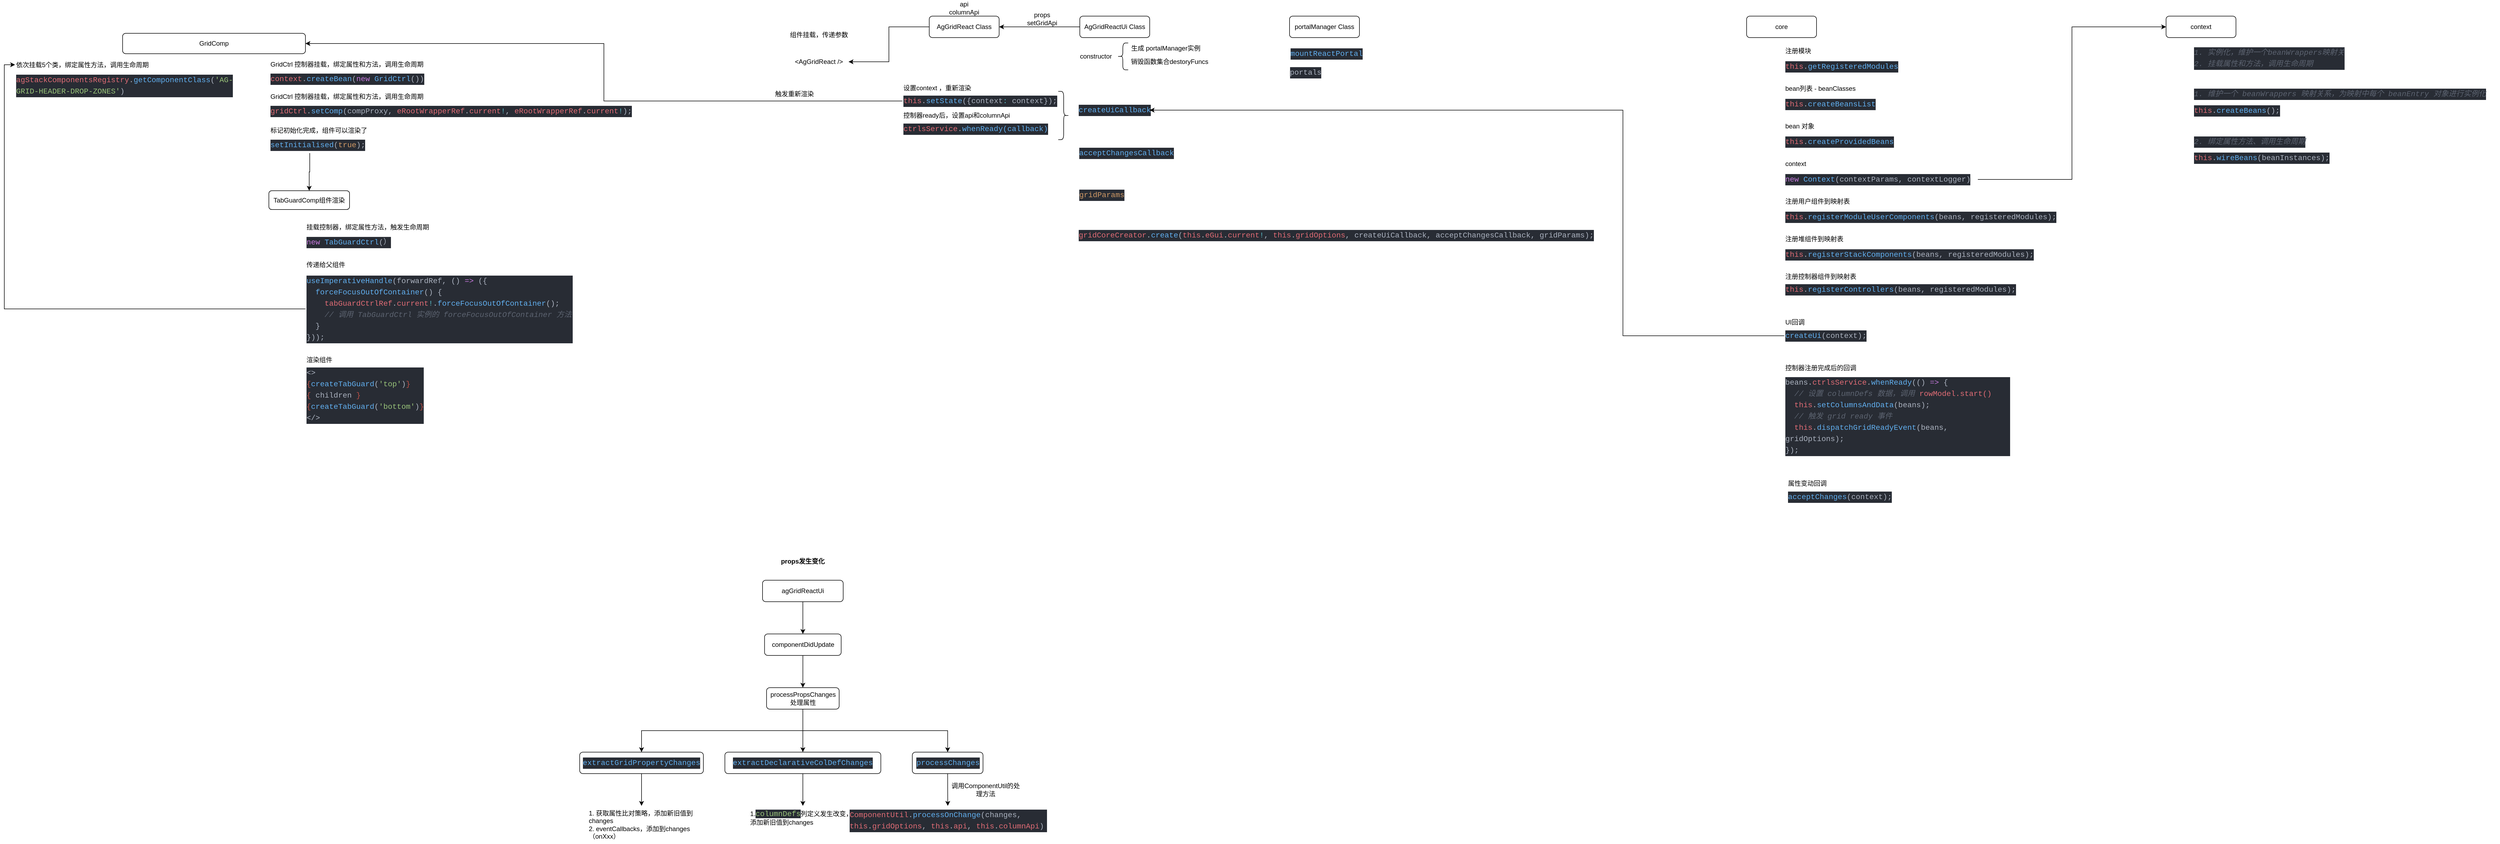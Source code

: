 <mxfile version="20.0.4" type="github">
  <diagram id="kPlVngTC4E1ux1yeD-od" name="第 1 页">
    <mxGraphModel dx="2490" dy="591" grid="1" gridSize="10" guides="1" tooltips="1" connect="1" arrows="1" fold="1" page="1" pageScale="1" pageWidth="827" pageHeight="1169" math="0" shadow="0">
      <root>
        <mxCell id="0" />
        <mxCell id="1" parent="0" />
        <mxCell id="kSlolGZmXo0k-QizPRNo-1" value="&amp;lt;AgGridReact /&amp;gt;" style="text;html=1;strokeColor=none;fillColor=none;align=center;verticalAlign=middle;whiteSpace=wrap;rounded=0;" parent="1" vertex="1">
          <mxGeometry x="70" y="110" width="110" height="30" as="geometry" />
        </mxCell>
        <mxCell id="kSlolGZmXo0k-QizPRNo-2" value="组件挂载，传递参数" style="text;html=1;strokeColor=none;fillColor=none;align=center;verticalAlign=middle;whiteSpace=wrap;rounded=0;" parent="1" vertex="1">
          <mxGeometry x="65" y="60" width="120" height="30" as="geometry" />
        </mxCell>
        <mxCell id="kSlolGZmXo0k-QizPRNo-5" style="edgeStyle=orthogonalEdgeStyle;rounded=0;orthogonalLoop=1;jettySize=auto;html=1;exitX=0;exitY=0.5;exitDx=0;exitDy=0;entryX=1;entryY=0.5;entryDx=0;entryDy=0;" parent="1" source="kSlolGZmXo0k-QizPRNo-3" target="kSlolGZmXo0k-QizPRNo-1" edge="1">
          <mxGeometry relative="1" as="geometry" />
        </mxCell>
        <mxCell id="kSlolGZmXo0k-QizPRNo-3" value="AgGridReact Class" style="rounded=1;whiteSpace=wrap;html=1;" parent="1" vertex="1">
          <mxGeometry x="330" y="40" width="130" height="40" as="geometry" />
        </mxCell>
        <mxCell id="kSlolGZmXo0k-QizPRNo-6" style="edgeStyle=orthogonalEdgeStyle;rounded=0;orthogonalLoop=1;jettySize=auto;html=1;exitX=0;exitY=0.5;exitDx=0;exitDy=0;entryX=1;entryY=0.5;entryDx=0;entryDy=0;" parent="1" source="kSlolGZmXo0k-QizPRNo-4" target="kSlolGZmXo0k-QizPRNo-3" edge="1">
          <mxGeometry relative="1" as="geometry">
            <mxPoint x="470" y="60" as="targetPoint" />
          </mxGeometry>
        </mxCell>
        <mxCell id="kSlolGZmXo0k-QizPRNo-4" value="AgGridReactUi Class" style="rounded=1;whiteSpace=wrap;html=1;" parent="1" vertex="1">
          <mxGeometry x="610" y="40" width="130" height="40" as="geometry" />
        </mxCell>
        <mxCell id="kSlolGZmXo0k-QizPRNo-7" value="props&lt;br&gt;setGridApi" style="text;html=1;strokeColor=none;fillColor=none;align=center;verticalAlign=middle;whiteSpace=wrap;rounded=0;" parent="1" vertex="1">
          <mxGeometry x="510" y="30" width="60" height="30" as="geometry" />
        </mxCell>
        <mxCell id="kSlolGZmXo0k-QizPRNo-10" value="api&lt;br&gt;columnApi" style="text;html=1;strokeColor=none;fillColor=none;align=center;verticalAlign=middle;whiteSpace=wrap;rounded=0;" parent="1" vertex="1">
          <mxGeometry x="365" y="10" width="60" height="30" as="geometry" />
        </mxCell>
        <mxCell id="kSlolGZmXo0k-QizPRNo-11" value="constructor" style="text;html=1;strokeColor=none;fillColor=none;align=center;verticalAlign=middle;whiteSpace=wrap;rounded=0;" parent="1" vertex="1">
          <mxGeometry x="610" y="100" width="60" height="30" as="geometry" />
        </mxCell>
        <mxCell id="kSlolGZmXo0k-QizPRNo-12" value="" style="shape=curlyBracket;whiteSpace=wrap;html=1;rounded=1;size=0.5;" parent="1" vertex="1">
          <mxGeometry x="680" y="90" width="20" height="50" as="geometry" />
        </mxCell>
        <mxCell id="kSlolGZmXo0k-QizPRNo-13" value="生成 portalManager实例" style="text;html=1;strokeColor=none;fillColor=none;align=center;verticalAlign=middle;whiteSpace=wrap;rounded=0;" parent="1" vertex="1">
          <mxGeometry x="700" y="90" width="140" height="20" as="geometry" />
        </mxCell>
        <mxCell id="kSlolGZmXo0k-QizPRNo-14" value="销毁函数集合destoryFuncs" style="text;html=1;strokeColor=none;fillColor=none;align=center;verticalAlign=middle;whiteSpace=wrap;rounded=0;" parent="1" vertex="1">
          <mxGeometry x="697" y="117.5" width="160" height="15" as="geometry" />
        </mxCell>
        <mxCell id="kSlolGZmXo0k-QizPRNo-16" value="portalManager Class" style="rounded=1;whiteSpace=wrap;html=1;" parent="1" vertex="1">
          <mxGeometry x="1000" y="40" width="130" height="40" as="geometry" />
        </mxCell>
        <mxCell id="kSlolGZmXo0k-QizPRNo-17" value="&lt;div style=&quot;color: rgb(171, 178, 191); background-color: rgb(40, 44, 52); font-family: Menlo, Monaco, &amp;quot;Courier New&amp;quot;, monospace; font-size: 14px; line-height: 21px;&quot;&gt;&lt;span style=&quot;color: #61afef;&quot;&gt;mountReactPortal&lt;/span&gt;&lt;/div&gt;" style="text;html=1;strokeColor=none;fillColor=none;align=center;verticalAlign=middle;whiteSpace=wrap;rounded=0;" parent="1" vertex="1">
          <mxGeometry x="1019" y="100" width="100" height="20" as="geometry" />
        </mxCell>
        <mxCell id="kSlolGZmXo0k-QizPRNo-18" value="&lt;div style=&quot;color: rgb(171, 178, 191); background-color: rgb(40, 44, 52); font-family: Menlo, Monaco, &amp;quot;Courier New&amp;quot;, monospace; font-size: 14px; line-height: 21px;&quot;&gt;portals&lt;/div&gt;" style="text;html=1;strokeColor=none;fillColor=none;align=center;verticalAlign=middle;whiteSpace=wrap;rounded=0;" parent="1" vertex="1">
          <mxGeometry x="1000" y="130" width="60" height="30" as="geometry" />
        </mxCell>
        <mxCell id="kSlolGZmXo0k-QizPRNo-19" value="&lt;div style=&quot;color: rgb(171, 178, 191); background-color: rgb(40, 44, 52); font-family: Menlo, Monaco, &amp;quot;Courier New&amp;quot;, monospace; font-size: 14px; line-height: 21px;&quot;&gt;&lt;span style=&quot;color: #e06c75;&quot;&gt;gridCoreCreator&lt;/span&gt;.&lt;span style=&quot;color: #61afef;&quot;&gt;create&lt;/span&gt;(&lt;span style=&quot;color: #e06c75;&quot;&gt;this&lt;/span&gt;.&lt;span style=&quot;color: #e06c75;&quot;&gt;eGui&lt;/span&gt;.&lt;span style=&quot;color: #e06c75;&quot;&gt;current&lt;/span&gt;&lt;span style=&quot;color: #56b6c2;&quot;&gt;!&lt;/span&gt;, &lt;span style=&quot;color: #e06c75;&quot;&gt;this&lt;/span&gt;.&lt;span style=&quot;color: #e06c75;&quot;&gt;gridOptions&lt;/span&gt;, createUiCallback, acceptChangesCallback, gridParams);&lt;/div&gt;" style="text;html=1;strokeColor=none;fillColor=none;align=left;verticalAlign=middle;whiteSpace=wrap;rounded=0;" parent="1" vertex="1">
          <mxGeometry x="606" y="428" width="970" height="40" as="geometry" />
        </mxCell>
        <mxCell id="kSlolGZmXo0k-QizPRNo-20" value="&lt;div style=&quot;color: rgb(171, 178, 191); background-color: rgb(40, 44, 52); font-family: Menlo, Monaco, &amp;quot;Courier New&amp;quot;, monospace; font-size: 14px; line-height: 21px;&quot;&gt;&lt;span style=&quot;color: #61afef;&quot;&gt;createUiCallback&lt;/span&gt;&lt;/div&gt;" style="text;html=1;strokeColor=none;fillColor=none;align=center;verticalAlign=middle;whiteSpace=wrap;rounded=0;" parent="1" vertex="1">
          <mxGeometry x="610" y="200" width="130" height="30" as="geometry" />
        </mxCell>
        <mxCell id="kSlolGZmXo0k-QizPRNo-21" value="&lt;meta charset=&quot;utf-8&quot;&gt;&lt;div style=&quot;color: rgb(171, 178, 191); background-color: rgb(40, 44, 52); font-family: Menlo, Monaco, &amp;quot;Courier New&amp;quot;, monospace; font-weight: normal; font-size: 14px; line-height: 21px;&quot;&gt;&lt;div&gt;&lt;span style=&quot;color: #61afef;&quot;&gt;acceptChangesCallback&lt;/span&gt;&lt;/div&gt;&lt;/div&gt;" style="text;html=1;strokeColor=none;fillColor=none;align=center;verticalAlign=middle;whiteSpace=wrap;rounded=0;" parent="1" vertex="1">
          <mxGeometry x="607" y="280" width="180" height="30" as="geometry" />
        </mxCell>
        <mxCell id="kSlolGZmXo0k-QizPRNo-22" value="&lt;div style=&quot;color: rgb(171, 178, 191); background-color: rgb(40, 44, 52); font-family: Menlo, Monaco, &amp;quot;Courier New&amp;quot;, monospace; font-size: 14px; line-height: 21px;&quot;&gt;&lt;span style=&quot;color: #d19a66;&quot;&gt;gridParams&lt;/span&gt;&lt;/div&gt;" style="text;html=1;strokeColor=none;fillColor=none;align=left;verticalAlign=middle;whiteSpace=wrap;rounded=0;" parent="1" vertex="1">
          <mxGeometry x="607" y="358" width="90" height="30" as="geometry" />
        </mxCell>
        <mxCell id="kSlolGZmXo0k-QizPRNo-23" value="props发生变化" style="text;html=1;strokeColor=none;fillColor=none;align=center;verticalAlign=middle;whiteSpace=wrap;rounded=0;fontStyle=1" parent="1" vertex="1">
          <mxGeometry x="40" y="1040" width="110" height="30" as="geometry" />
        </mxCell>
        <mxCell id="kSlolGZmXo0k-QizPRNo-26" value="" style="edgeStyle=orthogonalEdgeStyle;rounded=0;orthogonalLoop=1;jettySize=auto;html=1;" parent="1" source="kSlolGZmXo0k-QizPRNo-24" target="kSlolGZmXo0k-QizPRNo-25" edge="1">
          <mxGeometry relative="1" as="geometry" />
        </mxCell>
        <mxCell id="kSlolGZmXo0k-QizPRNo-24" value="agGridReactUi" style="rounded=1;whiteSpace=wrap;html=1;" parent="1" vertex="1">
          <mxGeometry x="20" y="1090" width="150" height="40" as="geometry" />
        </mxCell>
        <mxCell id="kSlolGZmXo0k-QizPRNo-30" value="" style="edgeStyle=orthogonalEdgeStyle;rounded=0;orthogonalLoop=1;jettySize=auto;html=1;" parent="1" source="kSlolGZmXo0k-QizPRNo-25" target="kSlolGZmXo0k-QizPRNo-29" edge="1">
          <mxGeometry relative="1" as="geometry" />
        </mxCell>
        <mxCell id="kSlolGZmXo0k-QizPRNo-25" value="componentDidUpdate" style="whiteSpace=wrap;html=1;rounded=1;" parent="1" vertex="1">
          <mxGeometry x="23.75" y="1190" width="142.5" height="40" as="geometry" />
        </mxCell>
        <mxCell id="kSlolGZmXo0k-QizPRNo-36" style="edgeStyle=orthogonalEdgeStyle;rounded=0;orthogonalLoop=1;jettySize=auto;html=1;exitX=0.5;exitY=1;exitDx=0;exitDy=0;entryX=0.5;entryY=0;entryDx=0;entryDy=0;" parent="1" source="kSlolGZmXo0k-QizPRNo-29" target="kSlolGZmXo0k-QizPRNo-32" edge="1">
          <mxGeometry relative="1" as="geometry" />
        </mxCell>
        <mxCell id="kSlolGZmXo0k-QizPRNo-37" style="edgeStyle=orthogonalEdgeStyle;rounded=0;orthogonalLoop=1;jettySize=auto;html=1;exitX=0.5;exitY=1;exitDx=0;exitDy=0;entryX=0.5;entryY=0;entryDx=0;entryDy=0;" parent="1" source="kSlolGZmXo0k-QizPRNo-29" target="kSlolGZmXo0k-QizPRNo-33" edge="1">
          <mxGeometry relative="1" as="geometry" />
        </mxCell>
        <mxCell id="kSlolGZmXo0k-QizPRNo-38" style="edgeStyle=orthogonalEdgeStyle;rounded=0;orthogonalLoop=1;jettySize=auto;html=1;exitX=0.5;exitY=1;exitDx=0;exitDy=0;" parent="1" source="kSlolGZmXo0k-QizPRNo-29" target="kSlolGZmXo0k-QizPRNo-34" edge="1">
          <mxGeometry relative="1" as="geometry" />
        </mxCell>
        <mxCell id="kSlolGZmXo0k-QizPRNo-29" value="processPropsChanges 处理属性" style="whiteSpace=wrap;html=1;rounded=1;" parent="1" vertex="1">
          <mxGeometry x="27.5" y="1290" width="135" height="40" as="geometry" />
        </mxCell>
        <mxCell id="kSlolGZmXo0k-QizPRNo-40" style="edgeStyle=orthogonalEdgeStyle;rounded=0;orthogonalLoop=1;jettySize=auto;html=1;exitX=0.5;exitY=1;exitDx=0;exitDy=0;entryX=0.5;entryY=0;entryDx=0;entryDy=0;" parent="1" source="kSlolGZmXo0k-QizPRNo-32" target="kSlolGZmXo0k-QizPRNo-39" edge="1">
          <mxGeometry relative="1" as="geometry" />
        </mxCell>
        <mxCell id="kSlolGZmXo0k-QizPRNo-32" value="&lt;div style=&quot;color: rgb(171, 178, 191); background-color: rgb(40, 44, 52); font-family: Menlo, Monaco, &amp;quot;Courier New&amp;quot;, monospace; font-size: 14px; line-height: 21px;&quot;&gt;&lt;span style=&quot;color: #61afef;&quot;&gt;extractGridPropertyChanges&lt;/span&gt;&lt;/div&gt;" style="rounded=1;whiteSpace=wrap;html=1;" parent="1" vertex="1">
          <mxGeometry x="-320" y="1410" width="230" height="40" as="geometry" />
        </mxCell>
        <mxCell id="kSlolGZmXo0k-QizPRNo-43" style="edgeStyle=orthogonalEdgeStyle;rounded=0;orthogonalLoop=1;jettySize=auto;html=1;exitX=0.5;exitY=1;exitDx=0;exitDy=0;" parent="1" source="kSlolGZmXo0k-QizPRNo-33" target="kSlolGZmXo0k-QizPRNo-41" edge="1">
          <mxGeometry relative="1" as="geometry" />
        </mxCell>
        <mxCell id="kSlolGZmXo0k-QizPRNo-33" value="&lt;div style=&quot;color: rgb(171, 178, 191); background-color: rgb(40, 44, 52); font-family: Menlo, Monaco, &amp;quot;Courier New&amp;quot;, monospace; font-size: 14px; line-height: 21px;&quot;&gt;&lt;div style=&quot;line-height: 21px;&quot;&gt;&lt;span style=&quot;color: #61afef;&quot;&gt;extractDeclarativeColDefChanges&lt;/span&gt;&lt;/div&gt;&lt;/div&gt;" style="rounded=1;whiteSpace=wrap;html=1;" parent="1" vertex="1">
          <mxGeometry x="-50" y="1410" width="290" height="40" as="geometry" />
        </mxCell>
        <mxCell id="kSlolGZmXo0k-QizPRNo-44" style="edgeStyle=orthogonalEdgeStyle;rounded=0;orthogonalLoop=1;jettySize=auto;html=1;exitX=0.5;exitY=1;exitDx=0;exitDy=0;" parent="1" source="kSlolGZmXo0k-QizPRNo-34" target="kSlolGZmXo0k-QizPRNo-42" edge="1">
          <mxGeometry relative="1" as="geometry" />
        </mxCell>
        <mxCell id="kSlolGZmXo0k-QizPRNo-34" value="&lt;div style=&quot;color: rgb(171, 178, 191); background-color: rgb(40, 44, 52); font-family: Menlo, Monaco, &amp;quot;Courier New&amp;quot;, monospace; font-size: 14px; line-height: 21px;&quot;&gt;&lt;div style=&quot;line-height: 21px;&quot;&gt;&lt;span style=&quot;color: #61afef;&quot;&gt;processChanges&lt;/span&gt;&lt;/div&gt;&lt;/div&gt;" style="rounded=1;whiteSpace=wrap;html=1;" parent="1" vertex="1">
          <mxGeometry x="298.5" y="1410" width="131.5" height="40" as="geometry" />
        </mxCell>
        <mxCell id="kSlolGZmXo0k-QizPRNo-39" value="1. 获取属性比对策略，添加新旧值到changes&lt;br&gt;2. eventCallbacks，添加到changes（onXxx）" style="text;html=1;strokeColor=none;fillColor=none;align=left;verticalAlign=top;whiteSpace=wrap;rounded=0;" parent="1" vertex="1">
          <mxGeometry x="-305" y="1510" width="200" height="70" as="geometry" />
        </mxCell>
        <mxCell id="kSlolGZmXo0k-QizPRNo-41" value="1.&lt;span style=&quot;color: rgb(152, 195, 121); background-color: rgb(40, 44, 52); font-family: Menlo, Monaco, &amp;quot;Courier New&amp;quot;, monospace; font-size: 14px;&quot;&gt;columnDefs&lt;/span&gt;&lt;span style=&quot;background-color: initial;&quot;&gt;列定义发生改变，添加新旧值到changes&lt;/span&gt;" style="text;html=1;strokeColor=none;fillColor=none;align=left;verticalAlign=top;whiteSpace=wrap;rounded=0;" parent="1" vertex="1">
          <mxGeometry x="-5" y="1510" width="200" height="70" as="geometry" />
        </mxCell>
        <mxCell id="kSlolGZmXo0k-QizPRNo-42" value="&lt;meta charset=&quot;utf-8&quot;&gt;&lt;div style=&quot;color: rgb(171, 178, 191); background-color: rgb(40, 44, 52); font-family: Menlo, Monaco, &amp;quot;Courier New&amp;quot;, monospace; font-weight: normal; font-size: 14px; line-height: 21px;&quot;&gt;&lt;div&gt;&lt;span style=&quot;color: #e06c75;&quot;&gt;ComponentUtil&lt;/span&gt;&lt;span style=&quot;color: #abb2bf;&quot;&gt;.&lt;/span&gt;&lt;span style=&quot;color: #61afef;&quot;&gt;processOnChange&lt;/span&gt;&lt;span style=&quot;color: #abb2bf;&quot;&gt;(changes, &lt;/span&gt;&lt;span style=&quot;color: #e06c75;&quot;&gt;this&lt;/span&gt;&lt;span style=&quot;color: #abb2bf;&quot;&gt;.&lt;/span&gt;&lt;span style=&quot;color: #e06c75;&quot;&gt;gridOptions&lt;/span&gt;&lt;span style=&quot;color: #abb2bf;&quot;&gt;, &lt;/span&gt;&lt;span style=&quot;color: #e06c75;&quot;&gt;this&lt;/span&gt;&lt;span style=&quot;color: #abb2bf;&quot;&gt;.&lt;/span&gt;&lt;span style=&quot;color: #e06c75;&quot;&gt;api&lt;/span&gt;&lt;span style=&quot;color: #abb2bf;&quot;&gt;, &lt;/span&gt;&lt;span style=&quot;color: #e06c75;&quot;&gt;this&lt;/span&gt;&lt;span style=&quot;color: #abb2bf;&quot;&gt;.&lt;/span&gt;&lt;span style=&quot;color: #e06c75;&quot;&gt;columnApi&lt;/span&gt;&lt;span style=&quot;color: #abb2bf;&quot;&gt;)&lt;/span&gt;&lt;/div&gt;&lt;/div&gt;" style="text;html=1;strokeColor=none;fillColor=none;align=left;verticalAlign=top;whiteSpace=wrap;rounded=0;" parent="1" vertex="1">
          <mxGeometry x="180" y="1510" width="369" height="70" as="geometry" />
        </mxCell>
        <mxCell id="kSlolGZmXo0k-QizPRNo-45" value="调用ComponentUtil的处理方法" style="text;html=1;strokeColor=none;fillColor=none;align=center;verticalAlign=middle;whiteSpace=wrap;rounded=0;" parent="1" vertex="1">
          <mxGeometry x="370" y="1470" width="130" height="20" as="geometry" />
        </mxCell>
        <mxCell id="0tuw1Yxkpa_ynFboBWTT-1" value="core" style="rounded=1;whiteSpace=wrap;html=1;" vertex="1" parent="1">
          <mxGeometry x="1850" y="40" width="130" height="40" as="geometry" />
        </mxCell>
        <mxCell id="0tuw1Yxkpa_ynFboBWTT-2" value="&lt;div style=&quot;color: rgb(171, 178, 191); background-color: rgb(40, 44, 52); font-family: Menlo, Monaco, &amp;quot;Courier New&amp;quot;, monospace; font-size: 14px; line-height: 21px;&quot;&gt;&lt;span style=&quot;color: #e06c75;&quot;&gt;this&lt;/span&gt;.&lt;span style=&quot;color: #61afef;&quot;&gt;getRegisteredModules&lt;/span&gt;&lt;/div&gt;" style="text;html=1;strokeColor=none;fillColor=none;align=left;verticalAlign=middle;whiteSpace=wrap;rounded=0;" vertex="1" parent="1">
          <mxGeometry x="1920" y="118" width="230" height="32" as="geometry" />
        </mxCell>
        <mxCell id="0tuw1Yxkpa_ynFboBWTT-3" value="注册模块" style="text;html=1;strokeColor=none;fillColor=none;align=left;verticalAlign=middle;whiteSpace=wrap;rounded=0;" vertex="1" parent="1">
          <mxGeometry x="1920" y="90" width="110" height="30" as="geometry" />
        </mxCell>
        <mxCell id="0tuw1Yxkpa_ynFboBWTT-4" value="&lt;div style=&quot;color: rgb(171, 178, 191); background-color: rgb(40, 44, 52); font-family: Menlo, Monaco, &amp;quot;Courier New&amp;quot;, monospace; font-size: 14px; line-height: 21px;&quot;&gt;&lt;div style=&quot;line-height: 21px;&quot;&gt;&lt;span style=&quot;color: #e06c75;&quot;&gt;this&lt;/span&gt;.&lt;span style=&quot;color: #61afef;&quot;&gt;createBeansList&lt;/span&gt;&lt;/div&gt;&lt;/div&gt;" style="text;html=1;strokeColor=none;fillColor=none;align=left;verticalAlign=middle;whiteSpace=wrap;rounded=0;" vertex="1" parent="1">
          <mxGeometry x="1920" y="188" width="230" height="32" as="geometry" />
        </mxCell>
        <mxCell id="0tuw1Yxkpa_ynFboBWTT-5" value="bean列表 - beanClasses" style="text;html=1;strokeColor=none;fillColor=none;align=left;verticalAlign=middle;whiteSpace=wrap;rounded=0;" vertex="1" parent="1">
          <mxGeometry x="1920" y="160" width="170" height="30" as="geometry" />
        </mxCell>
        <mxCell id="0tuw1Yxkpa_ynFboBWTT-6" value="&lt;div style=&quot;color: rgb(171, 178, 191); background-color: rgb(40, 44, 52); font-family: Menlo, Monaco, &amp;quot;Courier New&amp;quot;, monospace; font-size: 14px; line-height: 21px;&quot;&gt;&lt;div style=&quot;line-height: 21px;&quot;&gt;&lt;span style=&quot;color: #e06c75;&quot;&gt;this&lt;/span&gt;.&lt;span style=&quot;color: #61afef;&quot;&gt;createProvidedBeans&lt;/span&gt;&lt;/div&gt;&lt;/div&gt;" style="text;html=1;strokeColor=none;fillColor=none;align=left;verticalAlign=middle;whiteSpace=wrap;rounded=0;" vertex="1" parent="1">
          <mxGeometry x="1920" y="258" width="230" height="32" as="geometry" />
        </mxCell>
        <mxCell id="0tuw1Yxkpa_ynFboBWTT-7" value="bean 对象" style="text;html=1;strokeColor=none;fillColor=none;align=left;verticalAlign=middle;whiteSpace=wrap;rounded=0;" vertex="1" parent="1">
          <mxGeometry x="1920" y="230" width="220" height="30" as="geometry" />
        </mxCell>
        <mxCell id="0tuw1Yxkpa_ynFboBWTT-22" style="edgeStyle=orthogonalEdgeStyle;rounded=0;orthogonalLoop=1;jettySize=auto;html=1;exitX=1;exitY=0.5;exitDx=0;exitDy=0;entryX=0;entryY=0.5;entryDx=0;entryDy=0;" edge="1" parent="1" source="0tuw1Yxkpa_ynFboBWTT-8" target="0tuw1Yxkpa_ynFboBWTT-16">
          <mxGeometry relative="1" as="geometry" />
        </mxCell>
        <mxCell id="0tuw1Yxkpa_ynFboBWTT-8" value="&lt;div style=&quot;color: rgb(171, 178, 191); background-color: rgb(40, 44, 52); font-family: Menlo, Monaco, &amp;quot;Courier New&amp;quot;, monospace; font-size: 14px; line-height: 21px;&quot;&gt;&lt;div style=&quot;line-height: 21px;&quot;&gt;&lt;span style=&quot;color: #c678dd;&quot;&gt;new&lt;/span&gt; &lt;span style=&quot;color: #61afef;&quot;&gt;Context&lt;/span&gt;(contextParams, contextLogger)&lt;/div&gt;&lt;/div&gt;" style="text;html=1;strokeColor=none;fillColor=none;align=left;verticalAlign=middle;whiteSpace=wrap;rounded=0;" vertex="1" parent="1">
          <mxGeometry x="1920" y="328" width="360" height="32" as="geometry" />
        </mxCell>
        <mxCell id="0tuw1Yxkpa_ynFboBWTT-9" value="context" style="text;html=1;strokeColor=none;fillColor=none;align=left;verticalAlign=middle;whiteSpace=wrap;rounded=0;" vertex="1" parent="1">
          <mxGeometry x="1920" y="300" width="220" height="30" as="geometry" />
        </mxCell>
        <mxCell id="0tuw1Yxkpa_ynFboBWTT-10" value="&lt;div style=&quot;color: rgb(171, 178, 191); background-color: rgb(40, 44, 52); font-family: Menlo, Monaco, &amp;quot;Courier New&amp;quot;, monospace; font-size: 14px; line-height: 21px;&quot;&gt;&lt;div style=&quot;line-height: 21px;&quot;&gt;&lt;div style=&quot;line-height: 21px;&quot;&gt;&lt;span style=&quot;color: #e06c75;&quot;&gt;this&lt;/span&gt;.&lt;span style=&quot;color: #61afef;&quot;&gt;registerModuleUserComponents&lt;/span&gt;(beans, registeredModules);&lt;/div&gt;&lt;/div&gt;&lt;/div&gt;" style="text;html=1;strokeColor=none;fillColor=none;align=left;verticalAlign=middle;whiteSpace=wrap;rounded=0;" vertex="1" parent="1">
          <mxGeometry x="1920" y="398" width="520" height="32" as="geometry" />
        </mxCell>
        <mxCell id="0tuw1Yxkpa_ynFboBWTT-11" value="注册用户组件到映射表" style="text;html=1;strokeColor=none;fillColor=none;align=left;verticalAlign=middle;whiteSpace=wrap;rounded=0;" vertex="1" parent="1">
          <mxGeometry x="1920" y="370" width="250" height="30" as="geometry" />
        </mxCell>
        <mxCell id="0tuw1Yxkpa_ynFboBWTT-12" value="&lt;div style=&quot;color: rgb(171, 178, 191); background-color: rgb(40, 44, 52); font-family: Menlo, Monaco, &amp;quot;Courier New&amp;quot;, monospace; font-size: 14px; line-height: 21px;&quot;&gt;&lt;div style=&quot;line-height: 21px;&quot;&gt;&lt;span style=&quot;color: #e06c75;&quot;&gt;this&lt;/span&gt;.&lt;span style=&quot;color: #61afef;&quot;&gt;registerStackComponents&lt;/span&gt;(beans, registeredModules);&lt;/div&gt;&lt;/div&gt;" style="text;html=1;strokeColor=none;fillColor=none;align=left;verticalAlign=middle;whiteSpace=wrap;rounded=0;" vertex="1" parent="1">
          <mxGeometry x="1920" y="468" width="500" height="32" as="geometry" />
        </mxCell>
        <mxCell id="0tuw1Yxkpa_ynFboBWTT-13" value="注册堆组件到映射表" style="text;html=1;strokeColor=none;fillColor=none;align=left;verticalAlign=middle;whiteSpace=wrap;rounded=0;" vertex="1" parent="1">
          <mxGeometry x="1920" y="440" width="270" height="30" as="geometry" />
        </mxCell>
        <mxCell id="0tuw1Yxkpa_ynFboBWTT-14" value="&lt;div style=&quot;color: rgb(171, 178, 191); background-color: rgb(40, 44, 52); font-family: Menlo, Monaco, &amp;quot;Courier New&amp;quot;, monospace; font-size: 14px; line-height: 21px;&quot;&gt;&lt;div style=&quot;line-height: 21px;&quot;&gt;&lt;span style=&quot;color: #e06c75;&quot;&gt;this&lt;/span&gt;.&lt;span style=&quot;color: #61afef;&quot;&gt;registerControllers&lt;/span&gt;(beans, registeredModules);&lt;/div&gt;&lt;/div&gt;" style="text;html=1;strokeColor=none;fillColor=none;align=left;verticalAlign=middle;whiteSpace=wrap;rounded=0;" vertex="1" parent="1">
          <mxGeometry x="1920" y="538" width="470" height="22" as="geometry" />
        </mxCell>
        <mxCell id="0tuw1Yxkpa_ynFboBWTT-15" value="注册控制器组件到映射表" style="text;html=1;strokeColor=none;fillColor=none;align=left;verticalAlign=middle;whiteSpace=wrap;rounded=0;" vertex="1" parent="1">
          <mxGeometry x="1920" y="510" width="270" height="30" as="geometry" />
        </mxCell>
        <mxCell id="0tuw1Yxkpa_ynFboBWTT-16" value="context" style="rounded=1;whiteSpace=wrap;html=1;" vertex="1" parent="1">
          <mxGeometry x="2630" y="40" width="130" height="40" as="geometry" />
        </mxCell>
        <mxCell id="0tuw1Yxkpa_ynFboBWTT-17" value="&lt;div style=&quot;color: rgb(171, 178, 191); background-color: rgb(40, 44, 52); font-family: Menlo, Monaco, &amp;quot;Courier New&amp;quot;, monospace; font-size: 14px; line-height: 21px;&quot;&gt;&lt;div&gt;&lt;span style=&quot;color: #5c6370;font-style: italic;&quot;&gt;1. 实例化，维护一个beanWrappers映射关&lt;/span&gt;&lt;/div&gt;&lt;div style=&quot;&quot;&gt;&lt;span style=&quot;color: rgb(92, 99, 112); font-style: italic;&quot;&gt;2. 挂载属性和方法，调用生命周期&lt;/span&gt;&lt;/div&gt;&lt;/div&gt;" style="text;html=1;strokeColor=none;fillColor=none;align=left;verticalAlign=middle;whiteSpace=wrap;rounded=0;" vertex="1" parent="1">
          <mxGeometry x="2680" y="95" width="430" height="45" as="geometry" />
        </mxCell>
        <mxCell id="0tuw1Yxkpa_ynFboBWTT-18" value="&lt;div style=&quot;color: rgb(171, 178, 191); background-color: rgb(40, 44, 52); font-family: Menlo, Monaco, &amp;quot;Courier New&amp;quot;, monospace; font-size: 14px; line-height: 21px;&quot;&gt;&lt;span style=&quot;color: rgb(92, 99, 112); font-style: italic;&quot;&gt;1. 维护一个 beanWrappers 映射关系，为映射中每个 beanEntry 对象进行实例化&lt;/span&gt;&lt;br&gt;&lt;/div&gt;" style="text;html=1;strokeColor=none;fillColor=none;align=left;verticalAlign=middle;whiteSpace=wrap;rounded=0;" vertex="1" parent="1">
          <mxGeometry x="2680" y="170" width="570" height="30" as="geometry" />
        </mxCell>
        <mxCell id="0tuw1Yxkpa_ynFboBWTT-19" value="&lt;div style=&quot;color: rgb(171, 178, 191); background-color: rgb(40, 44, 52); font-family: Menlo, Monaco, &amp;quot;Courier New&amp;quot;, monospace; font-size: 14px; line-height: 21px;&quot;&gt;&lt;span style=&quot;color: #e06c75;&quot;&gt;this&lt;/span&gt;.&lt;span style=&quot;color: #61afef;&quot;&gt;createBeans&lt;/span&gt;();&lt;/div&gt;" style="text;html=1;strokeColor=none;fillColor=none;align=left;verticalAlign=middle;whiteSpace=wrap;rounded=0;" vertex="1" parent="1">
          <mxGeometry x="2680" y="200" width="170" height="32" as="geometry" />
        </mxCell>
        <mxCell id="0tuw1Yxkpa_ynFboBWTT-20" value="&lt;div style=&quot;color: rgb(171, 178, 191); background-color: rgb(40, 44, 52); font-family: Menlo, Monaco, &amp;quot;Courier New&amp;quot;, monospace; font-size: 14px; line-height: 21px;&quot;&gt;&lt;span style=&quot;color: #5c6370;font-style: italic;&quot;&gt;2. 绑定属性方法、调用生命周期&lt;/span&gt;&lt;/div&gt;" style="text;html=1;strokeColor=none;fillColor=none;align=left;verticalAlign=middle;whiteSpace=wrap;rounded=0;" vertex="1" parent="1">
          <mxGeometry x="2680" y="258" width="260" height="32" as="geometry" />
        </mxCell>
        <mxCell id="0tuw1Yxkpa_ynFboBWTT-21" value="&lt;div style=&quot;color: rgb(171, 178, 191); background-color: rgb(40, 44, 52); font-family: Menlo, Monaco, &amp;quot;Courier New&amp;quot;, monospace; font-size: 14px; line-height: 21px;&quot;&gt;&lt;div style=&quot;line-height: 21px;&quot;&gt;&lt;span style=&quot;color: #e06c75;&quot;&gt;this&lt;/span&gt;.&lt;span style=&quot;color: #61afef;&quot;&gt;wireBeans&lt;/span&gt;(beanInstances);&lt;/div&gt;&lt;/div&gt;" style="text;html=1;strokeColor=none;fillColor=none;align=left;verticalAlign=middle;whiteSpace=wrap;rounded=0;" vertex="1" parent="1">
          <mxGeometry x="2680" y="288" width="270" height="32" as="geometry" />
        </mxCell>
        <mxCell id="0tuw1Yxkpa_ynFboBWTT-23" value="UI回调" style="text;html=1;strokeColor=none;fillColor=none;align=left;verticalAlign=middle;whiteSpace=wrap;rounded=0;" vertex="1" parent="1">
          <mxGeometry x="1920" y="600" width="60" height="20" as="geometry" />
        </mxCell>
        <mxCell id="0tuw1Yxkpa_ynFboBWTT-28" style="edgeStyle=orthogonalEdgeStyle;rounded=0;orthogonalLoop=1;jettySize=auto;html=1;exitX=0;exitY=0.5;exitDx=0;exitDy=0;entryX=1;entryY=0.5;entryDx=0;entryDy=0;" edge="1" parent="1" source="0tuw1Yxkpa_ynFboBWTT-24" target="kSlolGZmXo0k-QizPRNo-20">
          <mxGeometry relative="1" as="geometry">
            <mxPoint x="1350" y="320" as="targetPoint" />
            <Array as="points">
              <mxPoint x="1620" y="635" />
              <mxPoint x="1620" y="215" />
            </Array>
          </mxGeometry>
        </mxCell>
        <mxCell id="0tuw1Yxkpa_ynFboBWTT-24" value="&lt;div style=&quot;color: rgb(171, 178, 191); background-color: rgb(40, 44, 52); font-family: Menlo, Monaco, &amp;quot;Courier New&amp;quot;, monospace; font-size: 14px; line-height: 21px;&quot;&gt;&lt;span style=&quot;color: #61afef;&quot;&gt;createUi&lt;/span&gt;(context);&lt;/div&gt;" style="text;html=1;strokeColor=none;fillColor=none;align=left;verticalAlign=middle;whiteSpace=wrap;rounded=0;" vertex="1" parent="1">
          <mxGeometry x="1920" y="620" width="160" height="30" as="geometry" />
        </mxCell>
        <mxCell id="0tuw1Yxkpa_ynFboBWTT-25" value="控制器注册完成后的回调" style="text;html=1;strokeColor=none;fillColor=none;align=left;verticalAlign=middle;whiteSpace=wrap;rounded=0;" vertex="1" parent="1">
          <mxGeometry x="1920" y="680" width="180" height="30" as="geometry" />
        </mxCell>
        <mxCell id="0tuw1Yxkpa_ynFboBWTT-26" value="&lt;div style=&quot;color: rgb(171, 178, 191); background-color: rgb(40, 44, 52); font-family: Menlo, Monaco, &amp;quot;Courier New&amp;quot;, monospace; font-size: 14px; line-height: 21px;&quot;&gt;&lt;div&gt;beans.&lt;span style=&quot;color: #e06c75;&quot;&gt;ctrlsService&lt;/span&gt;.&lt;span style=&quot;color: #61afef;&quot;&gt;whenReady&lt;/span&gt;(() &lt;span style=&quot;color: #c678dd;&quot;&gt;=&amp;gt;&lt;/span&gt; {&lt;/div&gt;&lt;div&gt;            &lt;span style=&quot;color: #5c6370;font-style: italic;&quot;&gt;&amp;nbsp; // 设置 columnDefs 数据，调用&amp;nbsp;&lt;/span&gt;&lt;span style=&quot;color: rgb(224, 108, 117);&quot;&gt;rowModel.start()&lt;/span&gt;&lt;/div&gt;&lt;div&gt;            &lt;span style=&quot;color: #e06c75;&quot;&gt;&amp;nbsp; this&lt;/span&gt;.&lt;span style=&quot;color: #61afef;&quot;&gt;setColumnsAndData&lt;/span&gt;(beans);&lt;/div&gt;&lt;div&gt;            &lt;span style=&quot;color: #5c6370;font-style: italic;&quot;&gt;&amp;nbsp; // 触发 grid ready 事件&lt;/span&gt;&lt;/div&gt;&lt;div style=&quot;&quot;&gt;            &lt;span style=&quot;color: #e06c75;&quot;&gt;&amp;nbsp; this&lt;/span&gt;.&lt;span style=&quot;color: #61afef;&quot;&gt;dispatchGridReadyEvent&lt;/span&gt;(beans, gridOptions);&lt;/div&gt;&lt;div&gt;        });&lt;/div&gt;&lt;/div&gt;" style="text;html=1;strokeColor=none;fillColor=none;align=left;verticalAlign=middle;whiteSpace=wrap;rounded=0;" vertex="1" parent="1">
          <mxGeometry x="1920" y="710" width="420" height="150" as="geometry" />
        </mxCell>
        <mxCell id="0tuw1Yxkpa_ynFboBWTT-29" value="" style="shape=curlyBracket;whiteSpace=wrap;html=1;rounded=1;flipH=1;size=0.5;" vertex="1" parent="1">
          <mxGeometry x="570" y="180" width="20" height="90" as="geometry" />
        </mxCell>
        <mxCell id="0tuw1Yxkpa_ynFboBWTT-37" style="edgeStyle=orthogonalEdgeStyle;rounded=0;orthogonalLoop=1;jettySize=auto;html=1;exitX=0;exitY=0.5;exitDx=0;exitDy=0;entryX=1;entryY=0.5;entryDx=0;entryDy=0;" edge="1" parent="1" source="0tuw1Yxkpa_ynFboBWTT-30" target="0tuw1Yxkpa_ynFboBWTT-36">
          <mxGeometry relative="1" as="geometry" />
        </mxCell>
        <mxCell id="0tuw1Yxkpa_ynFboBWTT-30" value="&lt;div style=&quot;color: rgb(171, 178, 191); background-color: rgb(40, 44, 52); font-family: Menlo, Monaco, &amp;quot;Courier New&amp;quot;, monospace; font-size: 14px; line-height: 21px;&quot;&gt;&lt;span style=&quot;color: #e06c75;&quot;&gt;this&lt;/span&gt;.&lt;span style=&quot;color: #61afef;&quot;&gt;setState&lt;/span&gt;({context&lt;span style=&quot;color: #56b6c2;&quot;&gt;:&lt;/span&gt; context});&lt;/div&gt;" style="text;html=1;strokeColor=none;fillColor=none;align=center;verticalAlign=middle;whiteSpace=wrap;rounded=0;" vertex="1" parent="1">
          <mxGeometry x="280" y="188" width="290" height="20" as="geometry" />
        </mxCell>
        <mxCell id="0tuw1Yxkpa_ynFboBWTT-31" value="设置context ，重新渲染" style="text;html=1;strokeColor=none;fillColor=none;align=left;verticalAlign=middle;whiteSpace=wrap;rounded=0;" vertex="1" parent="1">
          <mxGeometry x="280" y="158" width="140" height="32" as="geometry" />
        </mxCell>
        <mxCell id="0tuw1Yxkpa_ynFboBWTT-32" value="&lt;div style=&quot;color: rgb(171, 178, 191); background-color: rgb(40, 44, 52); font-family: Menlo, Monaco, &amp;quot;Courier New&amp;quot;, monospace; font-size: 14px; line-height: 21px;&quot;&gt;&lt;div style=&quot;line-height: 21px;&quot;&gt;&lt;span style=&quot;color: #e06c75;&quot;&gt;ctrlsService&lt;/span&gt;.&lt;span style=&quot;color: #61afef;&quot;&gt;whenReady(callback)&lt;/span&gt;&lt;/div&gt;&lt;/div&gt;" style="text;html=1;strokeColor=none;fillColor=none;align=left;verticalAlign=middle;whiteSpace=wrap;rounded=0;" vertex="1" parent="1">
          <mxGeometry x="280" y="240" width="290" height="20" as="geometry" />
        </mxCell>
        <mxCell id="0tuw1Yxkpa_ynFboBWTT-33" value="控制器ready后，设置api和columnApi" style="text;html=1;strokeColor=none;fillColor=none;align=left;verticalAlign=middle;whiteSpace=wrap;rounded=0;" vertex="1" parent="1">
          <mxGeometry x="280" y="210" width="260" height="30" as="geometry" />
        </mxCell>
        <mxCell id="0tuw1Yxkpa_ynFboBWTT-34" value="属性变动回调" style="text;html=1;strokeColor=none;fillColor=none;align=left;verticalAlign=middle;whiteSpace=wrap;rounded=0;" vertex="1" parent="1">
          <mxGeometry x="1925" y="900" width="115" height="20" as="geometry" />
        </mxCell>
        <mxCell id="0tuw1Yxkpa_ynFboBWTT-35" value="&lt;div style=&quot;color: rgb(171, 178, 191); background-color: rgb(40, 44, 52); font-family: Menlo, Monaco, &amp;quot;Courier New&amp;quot;, monospace; font-size: 14px; line-height: 21px;&quot;&gt;&lt;span style=&quot;color: rgb(97, 175, 239);&quot;&gt;acceptChanges&lt;/span&gt;(context);&lt;/div&gt;" style="text;html=1;strokeColor=none;fillColor=none;align=left;verticalAlign=middle;whiteSpace=wrap;rounded=0;" vertex="1" parent="1">
          <mxGeometry x="1925" y="920" width="160" height="30" as="geometry" />
        </mxCell>
        <mxCell id="0tuw1Yxkpa_ynFboBWTT-36" value="GridComp" style="rounded=1;whiteSpace=wrap;html=1;" vertex="1" parent="1">
          <mxGeometry x="-1170" y="72" width="340" height="38" as="geometry" />
        </mxCell>
        <mxCell id="0tuw1Yxkpa_ynFboBWTT-38" value="触发重新渲染" style="text;html=1;strokeColor=none;fillColor=none;align=center;verticalAlign=middle;whiteSpace=wrap;rounded=0;" vertex="1" parent="1">
          <mxGeometry x="27.5" y="170" width="102.5" height="30" as="geometry" />
        </mxCell>
        <mxCell id="0tuw1Yxkpa_ynFboBWTT-39" value="&lt;div style=&quot;color: rgb(171, 178, 191); background-color: rgb(40, 44, 52); font-family: Menlo, Monaco, &amp;quot;Courier New&amp;quot;, monospace; font-size: 14px; line-height: 21px;&quot;&gt;&lt;span style=&quot;color: #e06c75;&quot;&gt;context&lt;/span&gt;.&lt;span style=&quot;color: #61afef;&quot;&gt;createBean&lt;/span&gt;(&lt;span style=&quot;color: #c678dd;&quot;&gt;new&lt;/span&gt; &lt;span style=&quot;color: #61afef;&quot;&gt;GridCtrl&lt;/span&gt;())&lt;/div&gt;" style="text;html=1;strokeColor=none;fillColor=none;align=left;verticalAlign=middle;whiteSpace=wrap;rounded=0;" vertex="1" parent="1">
          <mxGeometry x="-897" y="142" width="300" height="30" as="geometry" />
        </mxCell>
        <mxCell id="0tuw1Yxkpa_ynFboBWTT-40" value="&lt;div style=&quot;color: rgb(171, 178, 191); background-color: rgb(40, 44, 52); font-family: Menlo, Monaco, &amp;quot;Courier New&amp;quot;, monospace; font-size: 14px; line-height: 21px;&quot;&gt;&lt;div style=&quot;line-height: 21px;&quot;&gt;&lt;span style=&quot;color: #e06c75;&quot;&gt;gridCtrl&lt;/span&gt;.&lt;span style=&quot;color: #61afef;&quot;&gt;setComp&lt;/span&gt;(compProxy, &lt;span style=&quot;color: #e06c75;&quot;&gt;eRootWrapperRef&lt;/span&gt;.&lt;span style=&quot;color: #e06c75;&quot;&gt;current&lt;/span&gt;&lt;span style=&quot;color: #56b6c2;&quot;&gt;!&lt;/span&gt;, &lt;span style=&quot;color: #e06c75;&quot;&gt;eRootWrapperRef&lt;/span&gt;.&lt;span style=&quot;color: #e06c75;&quot;&gt;current&lt;/span&gt;&lt;span style=&quot;color: #56b6c2;&quot;&gt;!&lt;/span&gt;);&lt;/div&gt;&lt;/div&gt;" style="text;html=1;strokeColor=none;fillColor=none;align=left;verticalAlign=middle;whiteSpace=wrap;rounded=0;" vertex="1" parent="1">
          <mxGeometry x="-897" y="202" width="680" height="30" as="geometry" />
        </mxCell>
        <mxCell id="0tuw1Yxkpa_ynFboBWTT-41" value="GridCtrl 控制器挂载，绑定属性和方法，调用生命周期" style="text;html=1;strokeColor=none;fillColor=none;align=left;verticalAlign=middle;whiteSpace=wrap;rounded=0;" vertex="1" parent="1">
          <mxGeometry x="-897" y="117" width="290" height="25" as="geometry" />
        </mxCell>
        <mxCell id="0tuw1Yxkpa_ynFboBWTT-42" value="GridCtrl 控制器挂载，绑定属性和方法，调用生命周期" style="text;html=1;strokeColor=none;fillColor=none;align=left;verticalAlign=middle;whiteSpace=wrap;rounded=0;" vertex="1" parent="1">
          <mxGeometry x="-897" y="177" width="290" height="25" as="geometry" />
        </mxCell>
        <mxCell id="0tuw1Yxkpa_ynFboBWTT-46" style="edgeStyle=orthogonalEdgeStyle;rounded=0;orthogonalLoop=1;jettySize=auto;html=1;exitX=0.25;exitY=1;exitDx=0;exitDy=0;entryX=0.5;entryY=0;entryDx=0;entryDy=0;" edge="1" parent="1" source="0tuw1Yxkpa_ynFboBWTT-43" target="0tuw1Yxkpa_ynFboBWTT-45">
          <mxGeometry relative="1" as="geometry" />
        </mxCell>
        <mxCell id="0tuw1Yxkpa_ynFboBWTT-43" value="&lt;div style=&quot;color: rgb(171, 178, 191); background-color: rgb(40, 44, 52); font-family: Menlo, Monaco, &amp;quot;Courier New&amp;quot;, monospace; font-size: 14px; line-height: 21px;&quot;&gt;&lt;div style=&quot;line-height: 21px;&quot;&gt;&lt;span style=&quot;color: #61afef;&quot;&gt;setInitialised&lt;/span&gt;(&lt;span style=&quot;color: #d19a66;&quot;&gt;true&lt;/span&gt;);&lt;/div&gt;&lt;/div&gt;" style="text;html=1;strokeColor=none;fillColor=none;align=left;verticalAlign=middle;whiteSpace=wrap;rounded=0;" vertex="1" parent="1">
          <mxGeometry x="-897" y="265" width="300" height="30" as="geometry" />
        </mxCell>
        <mxCell id="0tuw1Yxkpa_ynFboBWTT-44" value="标记初始化完成，组件可以渲染了" style="text;html=1;strokeColor=none;fillColor=none;align=left;verticalAlign=middle;whiteSpace=wrap;rounded=0;" vertex="1" parent="1">
          <mxGeometry x="-897" y="240" width="290" height="25" as="geometry" />
        </mxCell>
        <mxCell id="0tuw1Yxkpa_ynFboBWTT-45" value="TabGuardComp组件渲染" style="rounded=1;whiteSpace=wrap;html=1;" vertex="1" parent="1">
          <mxGeometry x="-898" y="365" width="150" height="35" as="geometry" />
        </mxCell>
        <mxCell id="0tuw1Yxkpa_ynFboBWTT-47" value="&lt;div style=&quot;color: rgb(171, 178, 191); background-color: rgb(40, 44, 52); font-family: Menlo, Monaco, &amp;quot;Courier New&amp;quot;, monospace; font-size: 14px; line-height: 21px;&quot;&gt;&lt;div style=&quot;line-height: 21px;&quot;&gt;&lt;div style=&quot;line-height: 21px;&quot;&gt;&lt;span style=&quot;color: #c678dd;&quot;&gt;new&lt;/span&gt; &lt;span style=&quot;color: #61afef;&quot;&gt;TabGuardCtrl&lt;/span&gt;(）&lt;/div&gt;&lt;/div&gt;&lt;/div&gt;" style="text;html=1;strokeColor=none;fillColor=none;align=left;verticalAlign=middle;whiteSpace=wrap;rounded=0;" vertex="1" parent="1">
          <mxGeometry x="-830" y="445.5" width="300" height="30" as="geometry" />
        </mxCell>
        <mxCell id="0tuw1Yxkpa_ynFboBWTT-48" value="挂载控制器，绑定属性方法，触发生命周期" style="text;html=1;strokeColor=none;fillColor=none;align=left;verticalAlign=middle;whiteSpace=wrap;rounded=0;" vertex="1" parent="1">
          <mxGeometry x="-830" y="420.5" width="290" height="25" as="geometry" />
        </mxCell>
        <mxCell id="0tuw1Yxkpa_ynFboBWTT-55" style="edgeStyle=orthogonalEdgeStyle;rounded=0;orthogonalLoop=1;jettySize=auto;html=1;exitX=0;exitY=0.5;exitDx=0;exitDy=0;entryX=0;entryY=0.5;entryDx=0;entryDy=0;" edge="1" parent="1" source="0tuw1Yxkpa_ynFboBWTT-49" target="0tuw1Yxkpa_ynFboBWTT-54">
          <mxGeometry relative="1" as="geometry" />
        </mxCell>
        <mxCell id="0tuw1Yxkpa_ynFboBWTT-49" value="&lt;div style=&quot;color: rgb(171, 178, 191); background-color: rgb(40, 44, 52); font-family: Menlo, Monaco, &amp;quot;Courier New&amp;quot;, monospace; font-size: 14px; line-height: 21px;&quot;&gt;&lt;div style=&quot;line-height: 21px;&quot;&gt;&lt;div style=&quot;line-height: 21px;&quot;&gt;&lt;div&gt;&lt;span style=&quot;color: #61afef;&quot;&gt;useImperativeHandle&lt;/span&gt;(forwardRef, () &lt;span style=&quot;color: #c678dd;&quot;&gt;=&amp;gt;&lt;/span&gt; ({&lt;/div&gt;&lt;div&gt;        &lt;span style=&quot;color: #61afef;&quot;&gt;&amp;nbsp; forceFocusOutOfContainer&lt;/span&gt;() {&lt;/div&gt;&lt;div&gt;            &lt;span style=&quot;color: #e06c75;&quot;&gt;&amp;nbsp; &amp;nbsp; tabGuardCtrlRef&lt;/span&gt;.&lt;span style=&quot;color: #e06c75;&quot;&gt;current&lt;/span&gt;&lt;span style=&quot;color: #56b6c2;&quot;&gt;!&lt;/span&gt;.&lt;span style=&quot;color: #61afef;&quot;&gt;forceFocusOutOfContainer&lt;/span&gt;();&amp;nbsp; &amp;nbsp; &amp;nbsp;&amp;nbsp;&lt;span style=&quot;color: #5c6370;font-style: italic;&quot;&gt;// 调用 TabGuardCtrl 实例的 forceFocusOutOfContainer 方法&lt;/span&gt;&lt;/div&gt;&lt;div&gt;&amp;nbsp; }&lt;/div&gt;&lt;div&gt;    }));&lt;/div&gt;&lt;/div&gt;&lt;/div&gt;&lt;/div&gt;" style="text;html=1;strokeColor=none;fillColor=none;align=left;verticalAlign=middle;whiteSpace=wrap;rounded=0;" vertex="1" parent="1">
          <mxGeometry x="-830" y="520" width="497" height="130" as="geometry" />
        </mxCell>
        <mxCell id="0tuw1Yxkpa_ynFboBWTT-50" value="传递给父组件" style="text;html=1;strokeColor=none;fillColor=none;align=left;verticalAlign=middle;whiteSpace=wrap;rounded=0;" vertex="1" parent="1">
          <mxGeometry x="-830" y="490" width="290" height="25" as="geometry" />
        </mxCell>
        <mxCell id="0tuw1Yxkpa_ynFboBWTT-51" value="&lt;div style=&quot;color: rgb(171, 178, 191); background-color: rgb(40, 44, 52); font-family: Menlo, Monaco, &amp;quot;Courier New&amp;quot;, monospace; font-size: 14px; line-height: 21px;&quot;&gt;&lt;div style=&quot;line-height: 21px;&quot;&gt;&lt;div style=&quot;line-height: 21px;&quot;&gt;&lt;div&gt;&amp;lt;&amp;gt;&lt;/div&gt;&lt;div&gt;            &lt;span style=&quot;color: #be5046;&quot;&gt;{&lt;/span&gt;&lt;span style=&quot;color: #61afef;&quot;&gt;createTabGuard&lt;/span&gt;(&lt;span style=&quot;color: #98c379;&quot;&gt;&#39;top&#39;&lt;/span&gt;)&lt;span style=&quot;color: #be5046;&quot;&gt;}&lt;/span&gt;&lt;/div&gt;&lt;div&gt;            &lt;span style=&quot;color: #be5046;&quot;&gt;{&lt;/span&gt; children &lt;span style=&quot;color: #be5046;&quot;&gt;}&lt;/span&gt;&lt;/div&gt;&lt;div&gt;            &lt;span style=&quot;color: #be5046;&quot;&gt;{&lt;/span&gt;&lt;span style=&quot;color: #61afef;&quot;&gt;createTabGuard&lt;/span&gt;(&lt;span style=&quot;color: #98c379;&quot;&gt;&#39;bottom&#39;&lt;/span&gt;)&lt;span style=&quot;color: #be5046;&quot;&gt;}&lt;/span&gt;&lt;/div&gt;&lt;div&gt;        &amp;lt;/&amp;gt;&lt;/div&gt;&lt;/div&gt;&lt;/div&gt;&lt;/div&gt;" style="text;html=1;strokeColor=none;fillColor=none;align=left;verticalAlign=middle;whiteSpace=wrap;rounded=0;" vertex="1" parent="1">
          <mxGeometry x="-830" y="692.5" width="500" height="107.5" as="geometry" />
        </mxCell>
        <mxCell id="0tuw1Yxkpa_ynFboBWTT-52" value="渲染组件" style="text;html=1;strokeColor=none;fillColor=none;align=left;verticalAlign=middle;whiteSpace=wrap;rounded=0;" vertex="1" parent="1">
          <mxGeometry x="-830" y="667.5" width="290" height="25" as="geometry" />
        </mxCell>
        <mxCell id="0tuw1Yxkpa_ynFboBWTT-53" value="&lt;div style=&quot;color: rgb(171, 178, 191); background-color: rgb(40, 44, 52); font-family: Menlo, Monaco, &amp;quot;Courier New&amp;quot;, monospace; font-size: 14px; line-height: 21px;&quot;&gt;&lt;div style=&quot;line-height: 21px;&quot;&gt;&lt;span style=&quot;color: #e06c75;&quot;&gt;agStackComponentsRegistry&lt;/span&gt;.&lt;span style=&quot;color: #61afef;&quot;&gt;getComponentClass&lt;/span&gt;(&lt;span style=&quot;color: #98c379;&quot;&gt;&#39;AG-GRID-HEADER-DROP-ZONES&#39;&lt;/span&gt;)&lt;/div&gt;&lt;/div&gt;" style="text;html=1;strokeColor=none;fillColor=none;align=left;verticalAlign=middle;whiteSpace=wrap;rounded=0;" vertex="1" parent="1">
          <mxGeometry x="-1370" y="140" width="200" height="58" as="geometry" />
        </mxCell>
        <mxCell id="0tuw1Yxkpa_ynFboBWTT-54" value="依次挂载5个类，绑定属性方法，调用生命周期" style="text;html=1;strokeColor=none;fillColor=none;align=left;verticalAlign=middle;whiteSpace=wrap;rounded=0;" vertex="1" parent="1">
          <mxGeometry x="-1370" y="118" width="290" height="25" as="geometry" />
        </mxCell>
      </root>
    </mxGraphModel>
  </diagram>
</mxfile>
